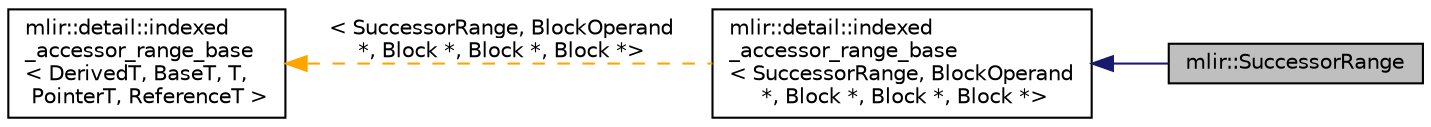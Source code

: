 digraph "mlir::SuccessorRange"
{
  bgcolor="transparent";
  edge [fontname="Helvetica",fontsize="10",labelfontname="Helvetica",labelfontsize="10"];
  node [fontname="Helvetica",fontsize="10",shape=record];
  rankdir="LR";
  Node0 [label="mlir::SuccessorRange",height=0.2,width=0.4,color="black", fillcolor="grey75", style="filled", fontcolor="black"];
  Node1 -> Node0 [dir="back",color="midnightblue",fontsize="10",style="solid",fontname="Helvetica"];
  Node1 [label="mlir::detail::indexed\l_accessor_range_base\l\< SuccessorRange, BlockOperand\l *, Block *, Block *, Block *\>",height=0.2,width=0.4,color="black",URL="$classmlir_1_1detail_1_1indexed__accessor__range__base.html"];
  Node2 -> Node1 [dir="back",color="orange",fontsize="10",style="dashed",label=" \< SuccessorRange, BlockOperand\l *, Block *, Block *, Block *\>" ,fontname="Helvetica"];
  Node2 [label="mlir::detail::indexed\l_accessor_range_base\l\< DerivedT, BaseT, T,\l PointerT, ReferenceT \>",height=0.2,width=0.4,color="black",URL="$classmlir_1_1detail_1_1indexed__accessor__range__base.html",tooltip="The class represents the base of a range of indexed_accessor_iterators. "];
}
